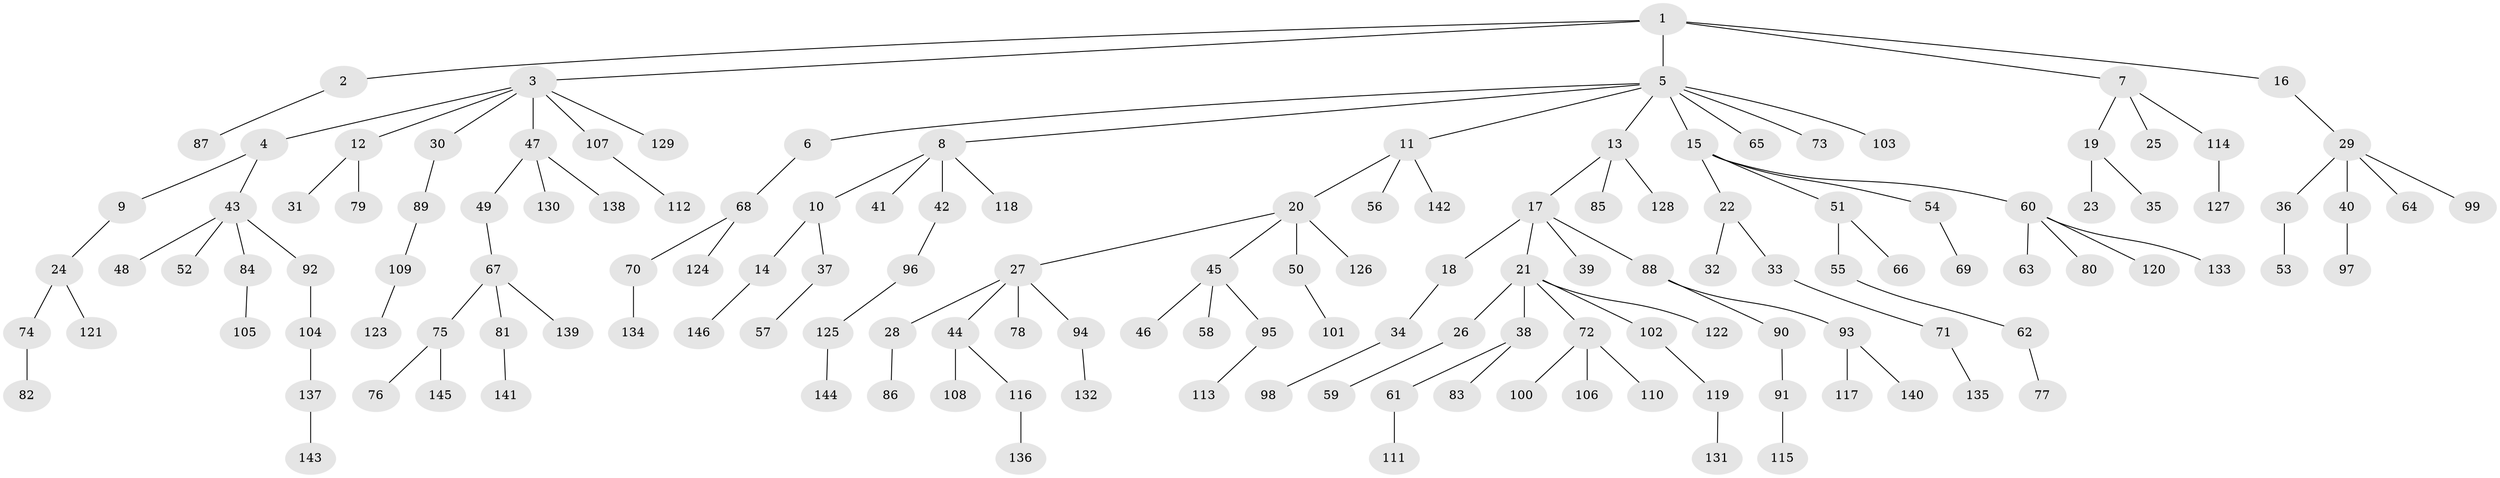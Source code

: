 // Generated by graph-tools (version 1.1) at 2025/26/03/09/25 03:26:25]
// undirected, 146 vertices, 145 edges
graph export_dot {
graph [start="1"]
  node [color=gray90,style=filled];
  1;
  2;
  3;
  4;
  5;
  6;
  7;
  8;
  9;
  10;
  11;
  12;
  13;
  14;
  15;
  16;
  17;
  18;
  19;
  20;
  21;
  22;
  23;
  24;
  25;
  26;
  27;
  28;
  29;
  30;
  31;
  32;
  33;
  34;
  35;
  36;
  37;
  38;
  39;
  40;
  41;
  42;
  43;
  44;
  45;
  46;
  47;
  48;
  49;
  50;
  51;
  52;
  53;
  54;
  55;
  56;
  57;
  58;
  59;
  60;
  61;
  62;
  63;
  64;
  65;
  66;
  67;
  68;
  69;
  70;
  71;
  72;
  73;
  74;
  75;
  76;
  77;
  78;
  79;
  80;
  81;
  82;
  83;
  84;
  85;
  86;
  87;
  88;
  89;
  90;
  91;
  92;
  93;
  94;
  95;
  96;
  97;
  98;
  99;
  100;
  101;
  102;
  103;
  104;
  105;
  106;
  107;
  108;
  109;
  110;
  111;
  112;
  113;
  114;
  115;
  116;
  117;
  118;
  119;
  120;
  121;
  122;
  123;
  124;
  125;
  126;
  127;
  128;
  129;
  130;
  131;
  132;
  133;
  134;
  135;
  136;
  137;
  138;
  139;
  140;
  141;
  142;
  143;
  144;
  145;
  146;
  1 -- 2;
  1 -- 3;
  1 -- 5;
  1 -- 7;
  1 -- 16;
  2 -- 87;
  3 -- 4;
  3 -- 12;
  3 -- 30;
  3 -- 47;
  3 -- 107;
  3 -- 129;
  4 -- 9;
  4 -- 43;
  5 -- 6;
  5 -- 8;
  5 -- 11;
  5 -- 13;
  5 -- 15;
  5 -- 65;
  5 -- 73;
  5 -- 103;
  6 -- 68;
  7 -- 19;
  7 -- 25;
  7 -- 114;
  8 -- 10;
  8 -- 41;
  8 -- 42;
  8 -- 118;
  9 -- 24;
  10 -- 14;
  10 -- 37;
  11 -- 20;
  11 -- 56;
  11 -- 142;
  12 -- 31;
  12 -- 79;
  13 -- 17;
  13 -- 85;
  13 -- 128;
  14 -- 146;
  15 -- 22;
  15 -- 51;
  15 -- 54;
  15 -- 60;
  16 -- 29;
  17 -- 18;
  17 -- 21;
  17 -- 39;
  17 -- 88;
  18 -- 34;
  19 -- 23;
  19 -- 35;
  20 -- 27;
  20 -- 45;
  20 -- 50;
  20 -- 126;
  21 -- 26;
  21 -- 38;
  21 -- 72;
  21 -- 102;
  21 -- 122;
  22 -- 32;
  22 -- 33;
  24 -- 74;
  24 -- 121;
  26 -- 59;
  27 -- 28;
  27 -- 44;
  27 -- 78;
  27 -- 94;
  28 -- 86;
  29 -- 36;
  29 -- 40;
  29 -- 64;
  29 -- 99;
  30 -- 89;
  33 -- 71;
  34 -- 98;
  36 -- 53;
  37 -- 57;
  38 -- 61;
  38 -- 83;
  40 -- 97;
  42 -- 96;
  43 -- 48;
  43 -- 52;
  43 -- 84;
  43 -- 92;
  44 -- 108;
  44 -- 116;
  45 -- 46;
  45 -- 58;
  45 -- 95;
  47 -- 49;
  47 -- 130;
  47 -- 138;
  49 -- 67;
  50 -- 101;
  51 -- 55;
  51 -- 66;
  54 -- 69;
  55 -- 62;
  60 -- 63;
  60 -- 80;
  60 -- 120;
  60 -- 133;
  61 -- 111;
  62 -- 77;
  67 -- 75;
  67 -- 81;
  67 -- 139;
  68 -- 70;
  68 -- 124;
  70 -- 134;
  71 -- 135;
  72 -- 100;
  72 -- 106;
  72 -- 110;
  74 -- 82;
  75 -- 76;
  75 -- 145;
  81 -- 141;
  84 -- 105;
  88 -- 90;
  88 -- 93;
  89 -- 109;
  90 -- 91;
  91 -- 115;
  92 -- 104;
  93 -- 117;
  93 -- 140;
  94 -- 132;
  95 -- 113;
  96 -- 125;
  102 -- 119;
  104 -- 137;
  107 -- 112;
  109 -- 123;
  114 -- 127;
  116 -- 136;
  119 -- 131;
  125 -- 144;
  137 -- 143;
}
